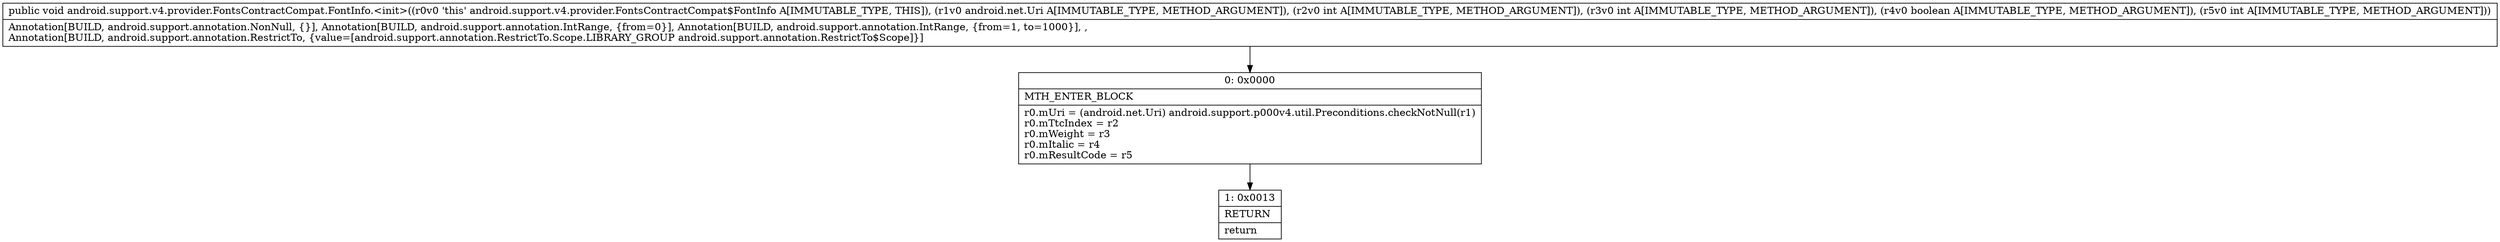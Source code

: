digraph "CFG forandroid.support.v4.provider.FontsContractCompat.FontInfo.\<init\>(Landroid\/net\/Uri;IIZI)V" {
Node_0 [shape=record,label="{0\:\ 0x0000|MTH_ENTER_BLOCK\l|r0.mUri = (android.net.Uri) android.support.p000v4.util.Preconditions.checkNotNull(r1)\lr0.mTtcIndex = r2\lr0.mWeight = r3\lr0.mItalic = r4\lr0.mResultCode = r5\l}"];
Node_1 [shape=record,label="{1\:\ 0x0013|RETURN\l|return\l}"];
MethodNode[shape=record,label="{public void android.support.v4.provider.FontsContractCompat.FontInfo.\<init\>((r0v0 'this' android.support.v4.provider.FontsContractCompat$FontInfo A[IMMUTABLE_TYPE, THIS]), (r1v0 android.net.Uri A[IMMUTABLE_TYPE, METHOD_ARGUMENT]), (r2v0 int A[IMMUTABLE_TYPE, METHOD_ARGUMENT]), (r3v0 int A[IMMUTABLE_TYPE, METHOD_ARGUMENT]), (r4v0 boolean A[IMMUTABLE_TYPE, METHOD_ARGUMENT]), (r5v0 int A[IMMUTABLE_TYPE, METHOD_ARGUMENT]))  | Annotation[BUILD, android.support.annotation.NonNull, \{\}], Annotation[BUILD, android.support.annotation.IntRange, \{from=0\}], Annotation[BUILD, android.support.annotation.IntRange, \{from=1, to=1000\}], , \lAnnotation[BUILD, android.support.annotation.RestrictTo, \{value=[android.support.annotation.RestrictTo.Scope.LIBRARY_GROUP android.support.annotation.RestrictTo$Scope]\}]\l}"];
MethodNode -> Node_0;
Node_0 -> Node_1;
}

